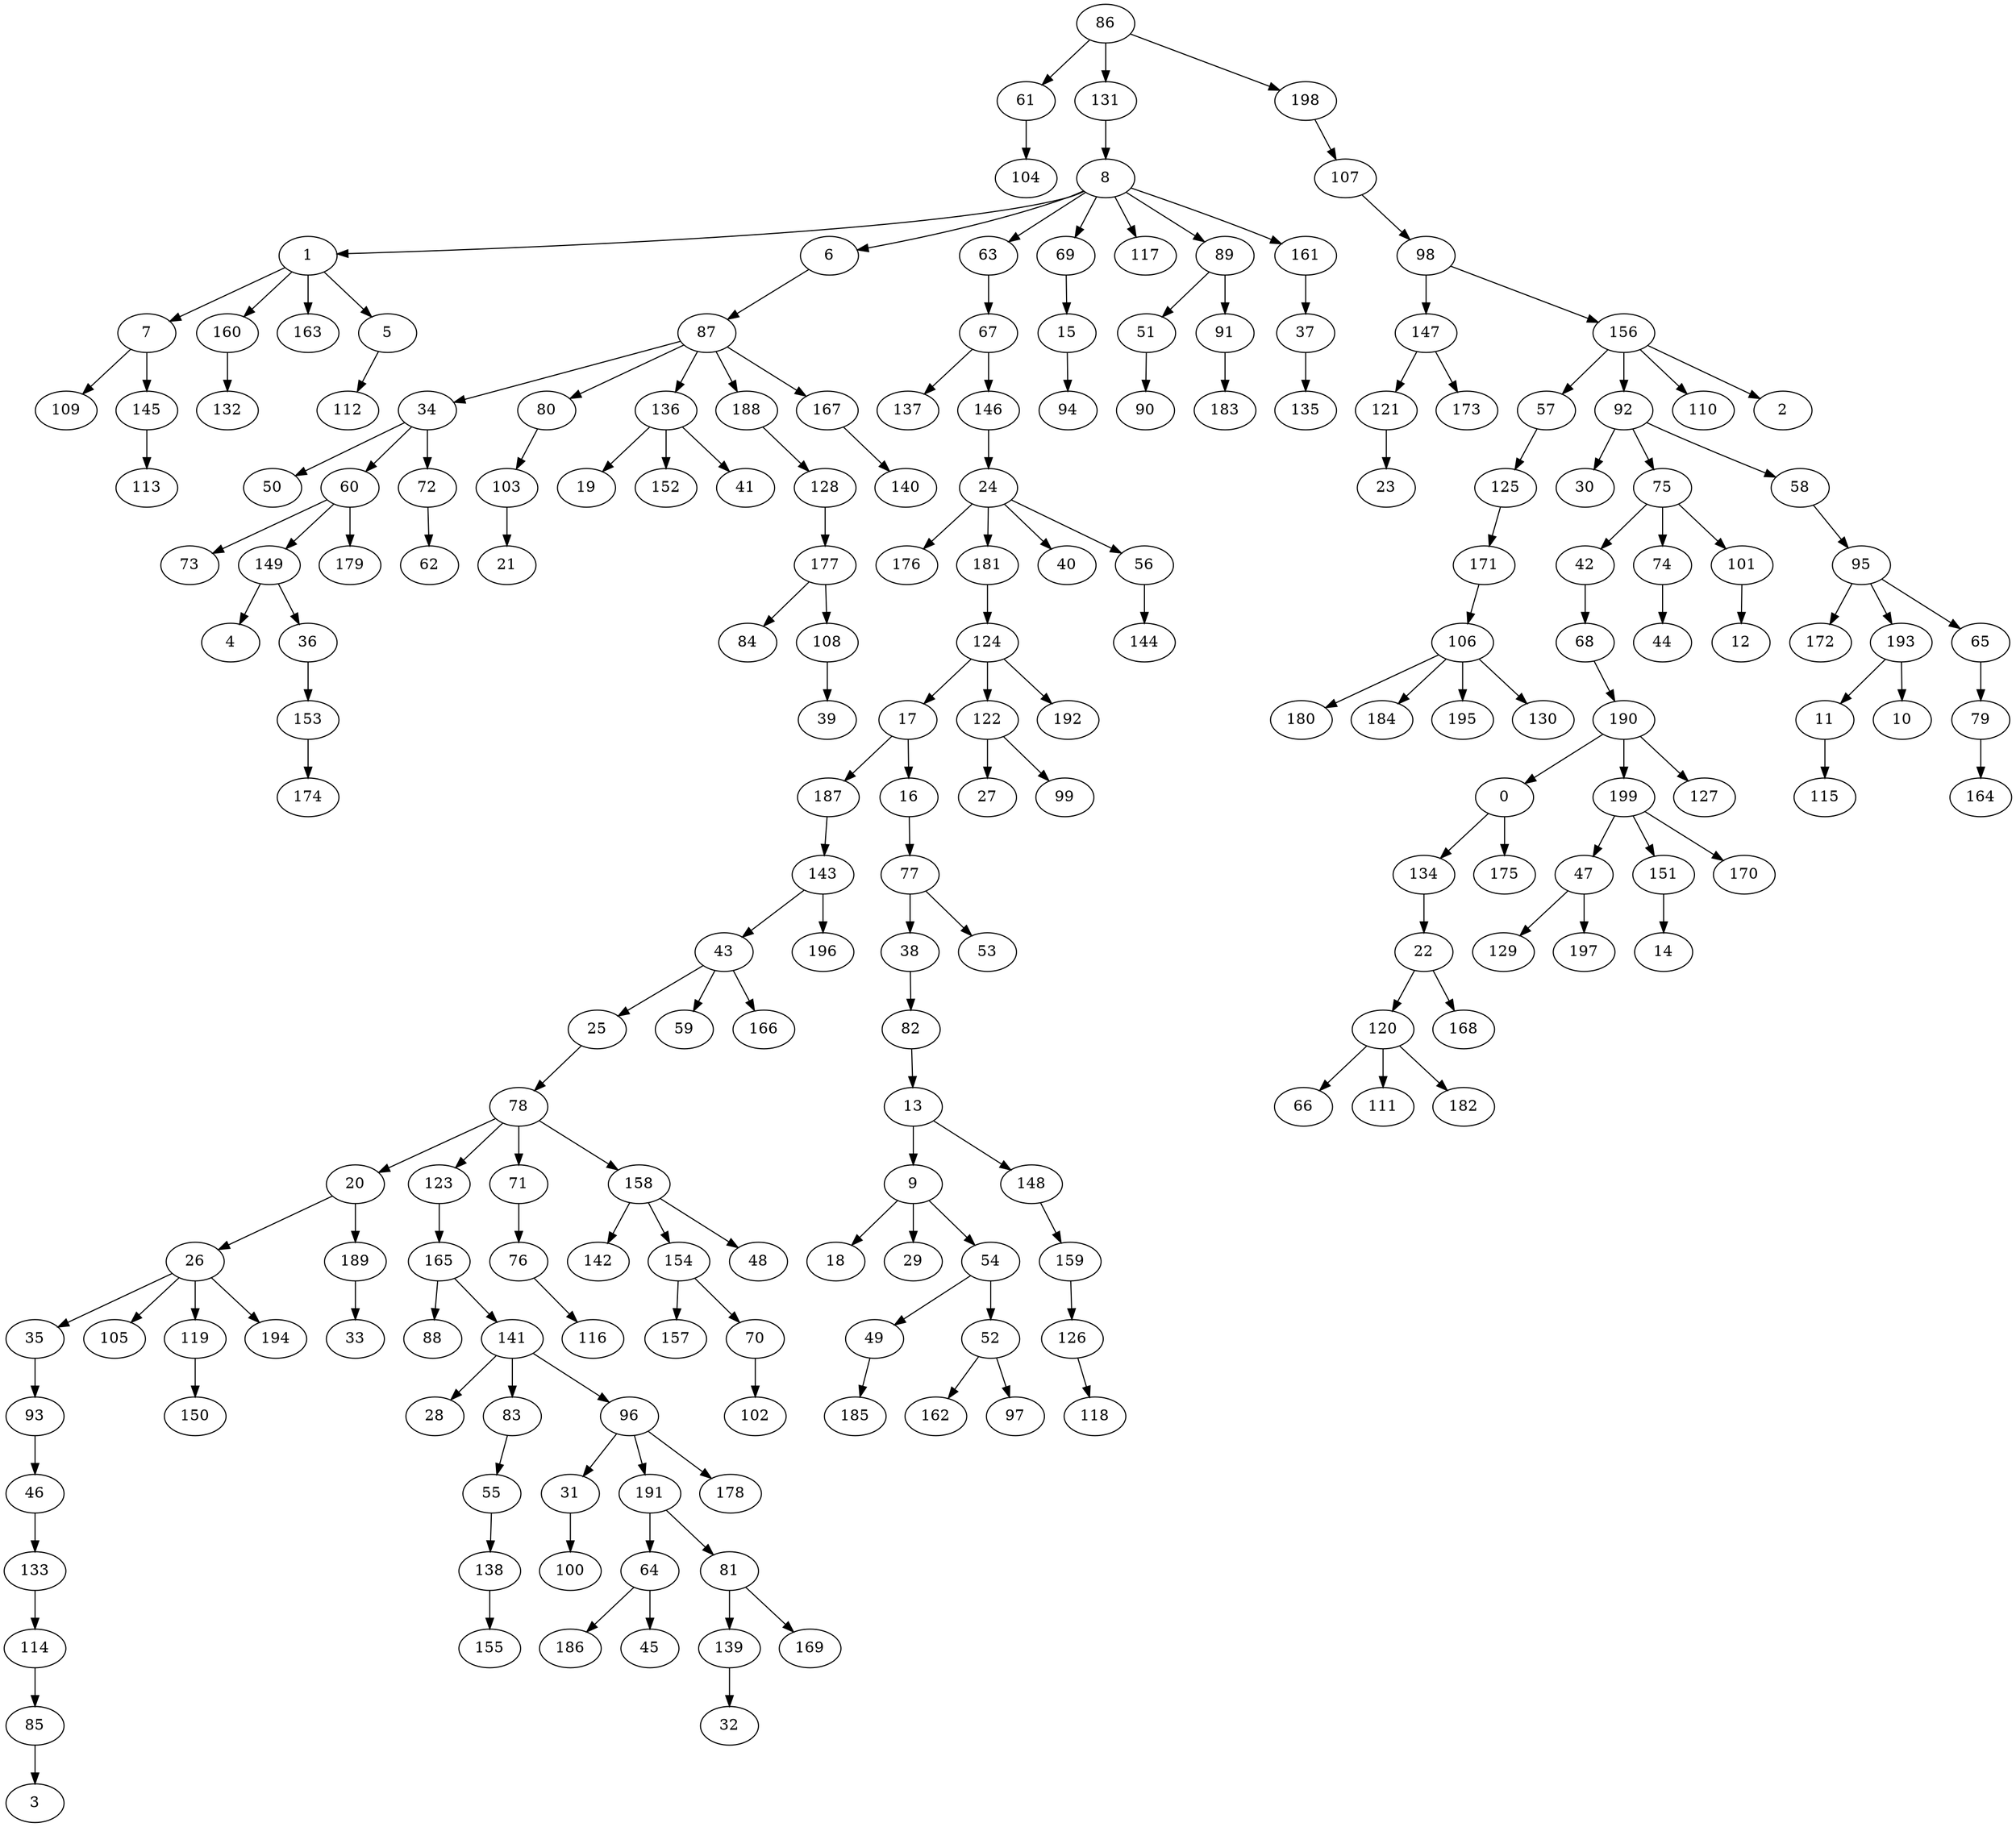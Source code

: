 digraph my_graph {
86 [label=86]
61 [label=61]
104 [label=104]
131 [label=131]
198 [label=198]
8 [label=8]
1 [label=1]
7 [label=7]
160 [label=160]
163 [label=163]
6 [label=6]
87 [label=87]
63 [label=63]
69 [label=69]
117 [label=117]
67 [label=67]
137 [label=137]
146 [label=146]
34 [label=34]
50 [label=50]
60 [label=60]
72 [label=72]
73 [label=73]
149 [label=149]
62 [label=62]
80 [label=80]
136 [label=136]
188 [label=188]
19 [label=19]
152 [label=152]
24 [label=24]
176 [label=176]
181 [label=181]
4 [label=4]
36 [label=36]
124 [label=124]
17 [label=17]
187 [label=187]
122 [label=122]
27 [label=27]
99 [label=99]
192 [label=192]
143 [label=143]
43 [label=43]
25 [label=25]
78 [label=78]
59 [label=59]
166 [label=166]
20 [label=20]
26 [label=26]
189 [label=189]
35 [label=35]
105 [label=105]
93 [label=93]
123 [label=123]
46 [label=46]
133 [label=133]
165 [label=165]
114 [label=114]
85 [label=85]
3 [label=3]
88 [label=88]
141 [label=141]
28 [label=28]
83 [label=83]
55 [label=55]
138 [label=138]
96 [label=96]
31 [label=31]
191 [label=191]
128 [label=128]
177 [label=177]
84 [label=84]
108 [label=108]
64 [label=64]
186 [label=186]
81 [label=81]
139 [label=139]
169 [label=169]
107 [label=107]
98 [label=98]
147 [label=147]
156 [label=156]
121 [label=121]
173 [label=173]
57 [label=57]
125 [label=125]
171 [label=171]
92 [label=92]
30 [label=30]
75 [label=75]
42 [label=42]
68 [label=68]
190 [label=190]
74 [label=74]
110 [label=110]
106 [label=106]
180 [label=180]
184 [label=184]
195 [label=195]
0 [label=0]
199 [label=199]
47 [label=47]
129 [label=129]
151 [label=151]
14 [label=14]
134 [label=134]
22 [label=22]
120 [label=120]
66 [label=66]
111 [label=111]
182 [label=182]
5 [label=5]
112 [label=112]
109 [label=109]
145 [label=145]
113 [label=113]
89 [label=89]
51 [label=51]
161 [label=161]
37 [label=37]
16 [label=16]
77 [label=77]
38 [label=38]
82 [label=82]
53 [label=53]
13 [label=13]
9 [label=9]
18 [label=18]
29 [label=29]
54 [label=54]
148 [label=148]
49 [label=49]
159 [label=159]
168 [label=168]
40 [label=40]
56 [label=56]
119 [label=119]
150 [label=150]
153 [label=153]
174 [label=174]
135 [label=135]
197 [label=197]
185 [label=185]
90 [label=90]
52 [label=52]
162 [label=162]
97 [label=97]
144 [label=144]
179 [label=179]
45 [label=45]
15 [label=15]
94 [label=94]
44 [label=44]
101 [label=101]
71 [label=71]
76 [label=76]
158 [label=158]
142 [label=142]
154 [label=154]
157 [label=157]
103 [label=103]
21 [label=21]
167 [label=167]
140 [label=140]
58 [label=58]
95 [label=95]
172 [label=172]
193 [label=193]
11 [label=11]
65 [label=65]
79 [label=79]
164 [label=164]
178 [label=178]
12 [label=12]
130 [label=130]
39 [label=39]
23 [label=23]
196 [label=196]
70 [label=70]
102 [label=102]
2 [label=2]
48 [label=48]
126 [label=126]
118 [label=118]
132 [label=132]
127 [label=127]
10 [label=10]
175 [label=175]
116 [label=116]
91 [label=91]
183 [label=183]
41 [label=41]
155 [label=155]
32 [label=32]
33 [label=33]
170 [label=170]
115 [label=115]
100 [label=100]
194 [label=194]
86->61
61->104
86->131
86->198
131->8
8->1
1->7
1->160
1->163
8->6
6->87
8->63
8->69
8->117
63->67
67->137
67->146
87->34
34->50
34->60
34->72
60->73
60->149
72->62
87->80
87->136
87->188
136->19
136->152
146->24
24->176
24->181
149->4
149->36
181->124
124->17
17->187
124->122
122->27
122->99
124->192
187->143
143->43
43->25
25->78
43->59
43->166
78->20
20->26
20->189
26->35
26->105
35->93
78->123
93->46
46->133
123->165
133->114
114->85
85->3
165->88
165->141
141->28
141->83
83->55
55->138
141->96
96->31
96->191
188->128
128->177
177->84
177->108
191->64
64->186
191->81
81->139
81->169
198->107
107->98
98->147
98->156
147->121
147->173
156->57
57->125
125->171
156->92
92->30
92->75
75->42
42->68
68->190
75->74
156->110
171->106
106->180
106->184
106->195
190->0
190->199
199->47
47->129
199->151
151->14
0->134
134->22
22->120
120->66
120->111
120->182
1->5
5->112
7->109
7->145
145->113
8->89
89->51
8->161
161->37
17->16
16->77
77->38
38->82
77->53
82->13
13->9
9->18
9->29
9->54
13->148
54->49
148->159
22->168
24->40
24->56
26->119
119->150
36->153
153->174
37->135
47->197
49->185
51->90
54->52
52->162
52->97
56->144
60->179
64->45
69->15
15->94
74->44
75->101
78->71
71->76
78->158
158->142
158->154
154->157
80->103
103->21
87->167
167->140
92->58
58->95
95->172
95->193
193->11
95->65
65->79
79->164
96->178
101->12
106->130
108->39
121->23
143->196
154->70
70->102
156->2
158->48
159->126
126->118
160->132
190->127
193->10
0->175
76->116
89->91
91->183
136->41
138->155
139->32
189->33
199->170
11->115
31->100
26->194
}